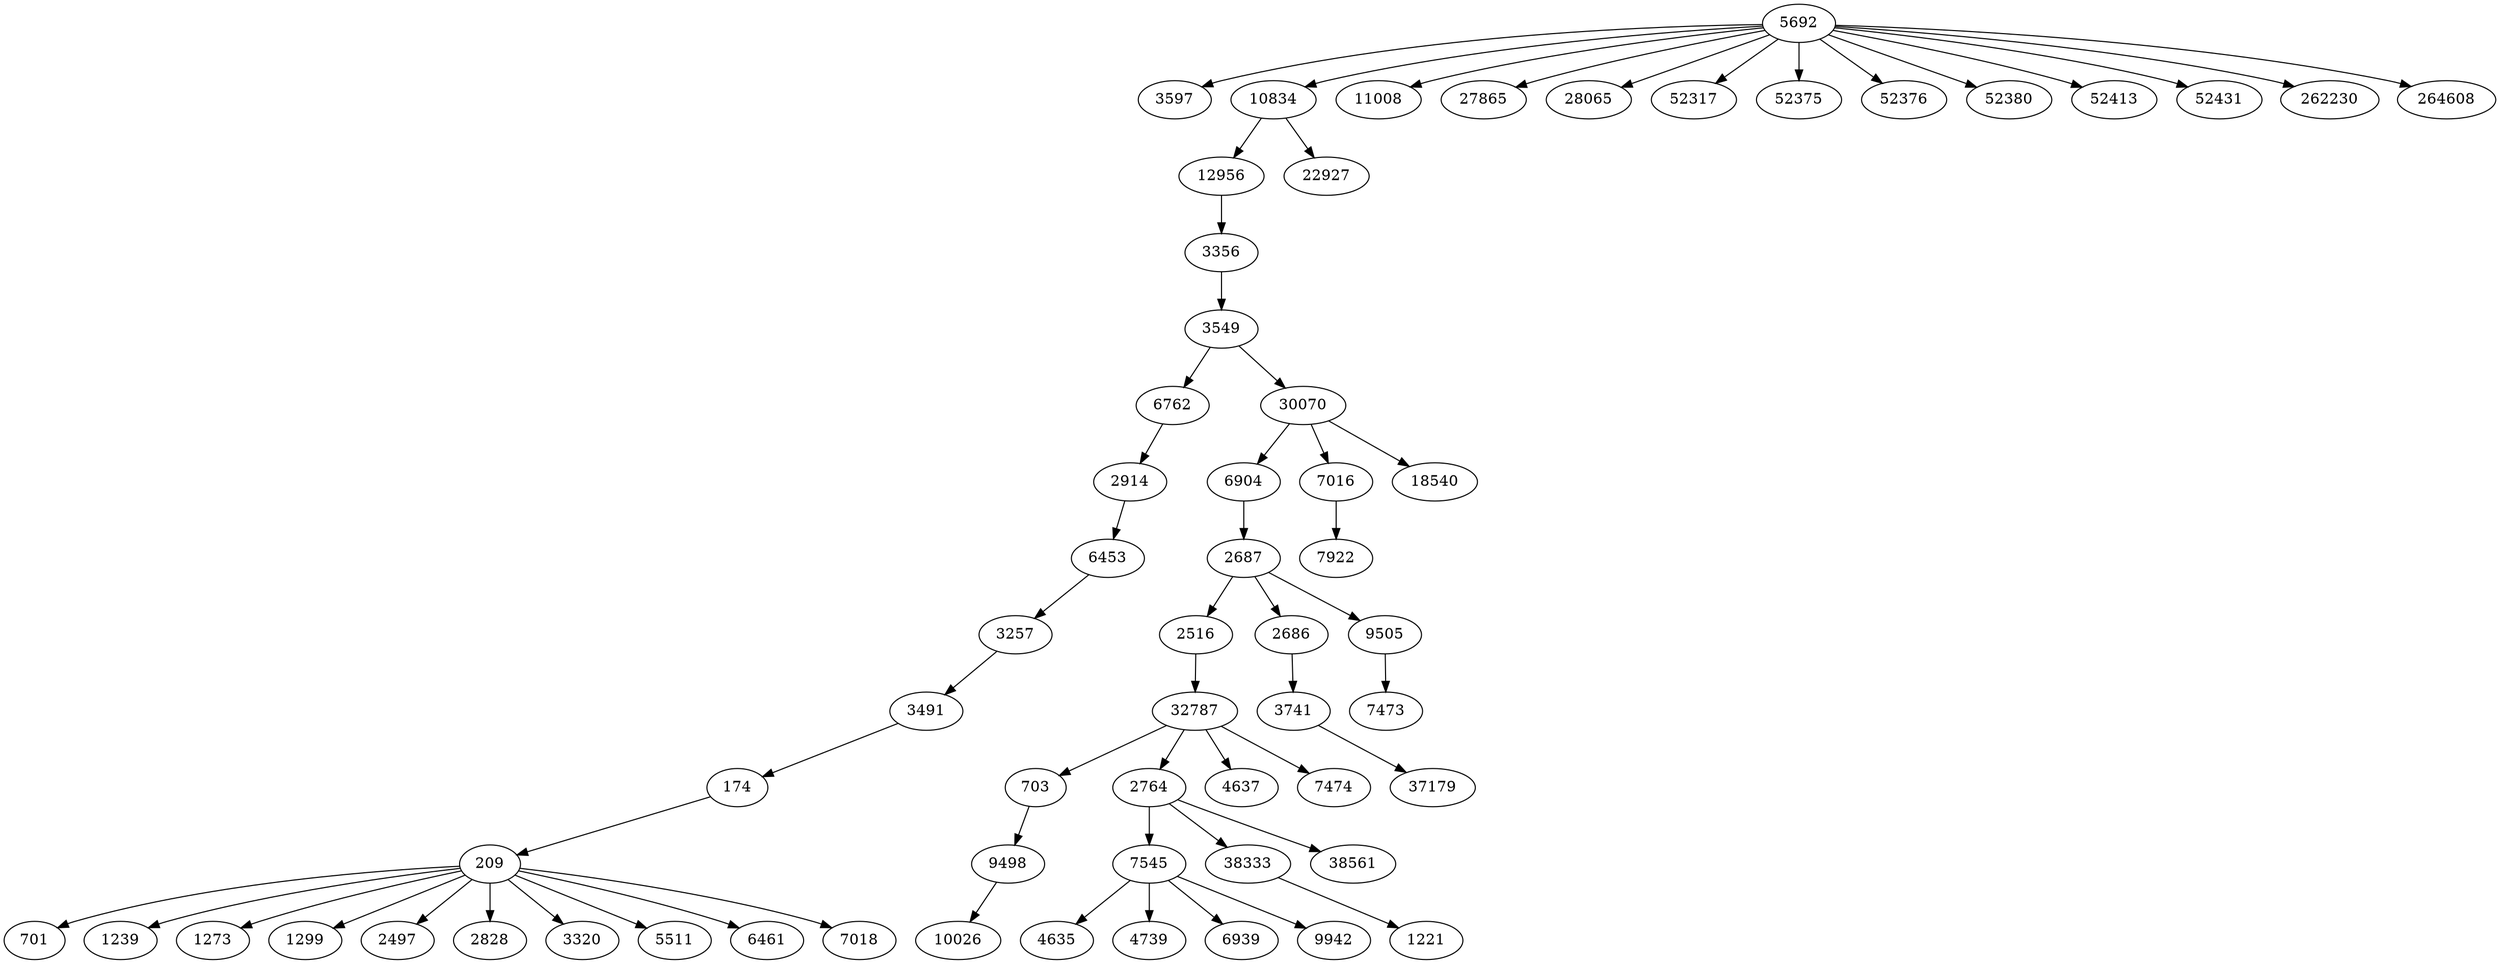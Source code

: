digraph {
  // Node definitions.
  174;
  209;
  701;
  703;
  1221;
  1239;
  1273;
  1299;
  2497;
  2516;
  2686;
  2687;
  2764;
  2828;
  2914;
  3257;
  3320;
  3356;
  3491;
  3549;
  3597;
  3741;
  4635;
  4637;
  4739;
  5511;
  5692;
  6453;
  6461;
  6762;
  6904;
  6939;
  7016;
  7018;
  7473;
  7474;
  7545;
  7922;
  9498;
  9505;
  9942;
  10026;
  10834;
  11008;
  12956;
  18540;
  22927;
  27865;
  28065;
  30070;
  32787;
  37179;
  38333;
  38561;
  52317;
  52375;
  52376;
  52380;
  52413;
  52431;
  262230;
  264608;

  // Edge definitions.
  174 -> 209;
  209 -> 701;
  209 -> 1239;
  209 -> 1273;
  209 -> 1299;
  209 -> 2497;
  209 -> 2828;
  209 -> 3320;
  209 -> 5511;
  209 -> 6461;
  209 -> 7018;
  703 -> 9498;
  2516 -> 32787;
  2686 -> 3741;
  2687 -> 2516;
  2687 -> 2686;
  2687 -> 9505;
  2764 -> 7545;
  2764 -> 38333;
  2764 -> 38561;
  2914 -> 6453;
  3257 -> 3491;
  3356 -> 3549;
  3491 -> 174;
  3549 -> 6762;
  3549 -> 30070;
  3741 -> 37179;
  5692 -> 3597;
  5692 -> 10834;
  5692 -> 11008;
  5692 -> 27865;
  5692 -> 28065;
  5692 -> 52317;
  5692 -> 52375;
  5692 -> 52376;
  5692 -> 52380;
  5692 -> 52413;
  5692 -> 52431;
  5692 -> 262230;
  5692 -> 264608;
  6453 -> 3257;
  6762 -> 2914;
  6904 -> 2687;
  7016 -> 7922;
  7545 -> 4635;
  7545 -> 4739;
  7545 -> 6939;
  7545 -> 9942;
  9498 -> 10026;
  9505 -> 7473;
  10834 -> 12956;
  10834 -> 22927;
  12956 -> 3356;
  30070 -> 6904;
  30070 -> 7016;
  30070 -> 18540;
  32787 -> 703;
  32787 -> 2764;
  32787 -> 4637;
  32787 -> 7474;
  38333 -> 1221;
}